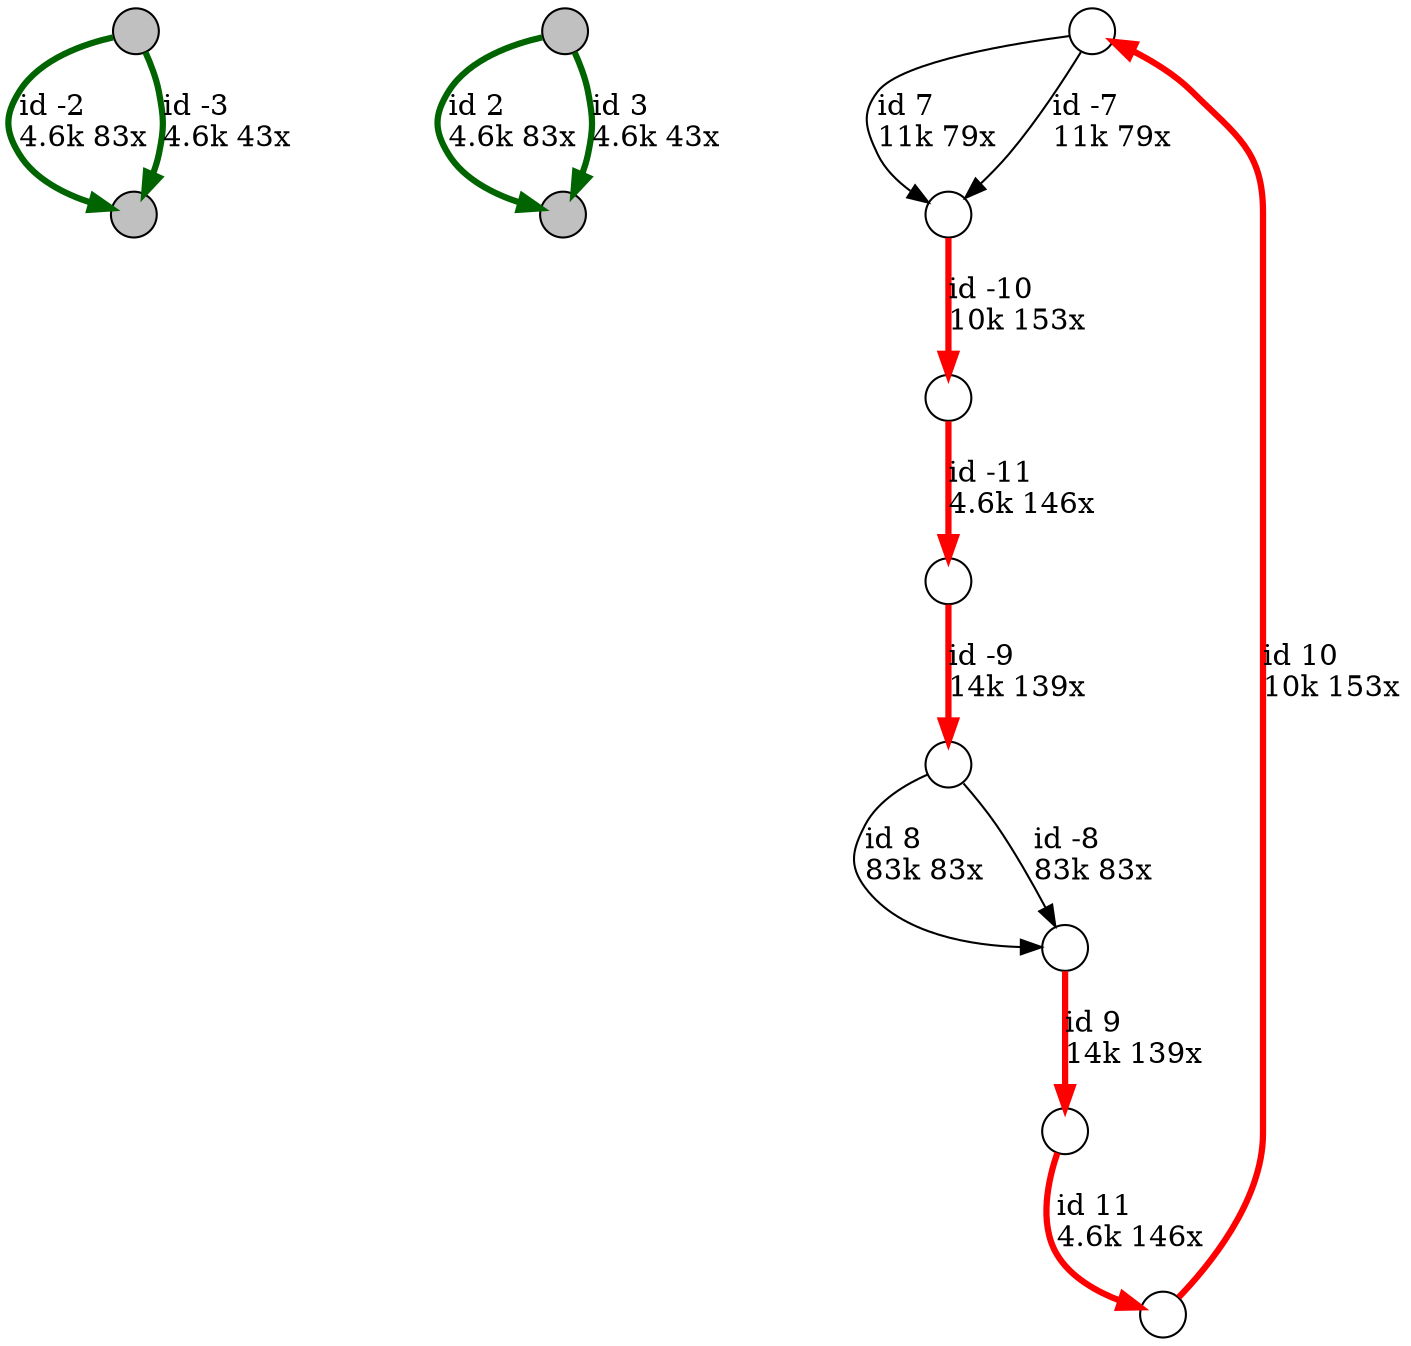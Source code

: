 digraph {
nodesep = 0.5;
node [shape = circle, label = "", height = 0.3];
"0" [style = "filled", fillcolor = "grey"];
"1" [style = "filled", fillcolor = "grey"];
"2" [style = "filled", fillcolor = "grey"];
"3" [style = "filled", fillcolor = "grey"];
"3" -> "1" [label = "id 2\l4.6k 83x", color = "darkgreen" , penwidth = 3] ;
"0" -> "2" [label = "id -2\l4.6k 83x", color = "darkgreen" , penwidth = 3] ;
"3" -> "1" [label = "id 3\l4.6k 43x", color = "darkgreen" , penwidth = 3] ;
"0" -> "2" [label = "id -3\l4.6k 43x", color = "darkgreen" , penwidth = 3] ;
"4" -> "5" [label = "id 7\l11k 79x", color = "black"] ;
"4" -> "5" [label = "id -7\l11k 79x", color = "black"] ;
"6" -> "7" [label = "id 8\l83k 83x", color = "black"] ;
"6" -> "7" [label = "id -8\l83k 83x", color = "black"] ;
"7" -> "8" [label = "id 9\l14k 139x", color = "red" , penwidth = 3] ;
"9" -> "6" [label = "id -9\l14k 139x", color = "red" , penwidth = 3] ;
"10" -> "4" [label = "id 10\l10k 153x", color = "red" , penwidth = 3] ;
"5" -> "11" [label = "id -10\l10k 153x", color = "red" , penwidth = 3] ;
"8" -> "10" [label = "id 11\l4.6k 146x", color = "red" , penwidth = 3] ;
"11" -> "9" [label = "id -11\l4.6k 146x", color = "red" , penwidth = 3] ;
}
